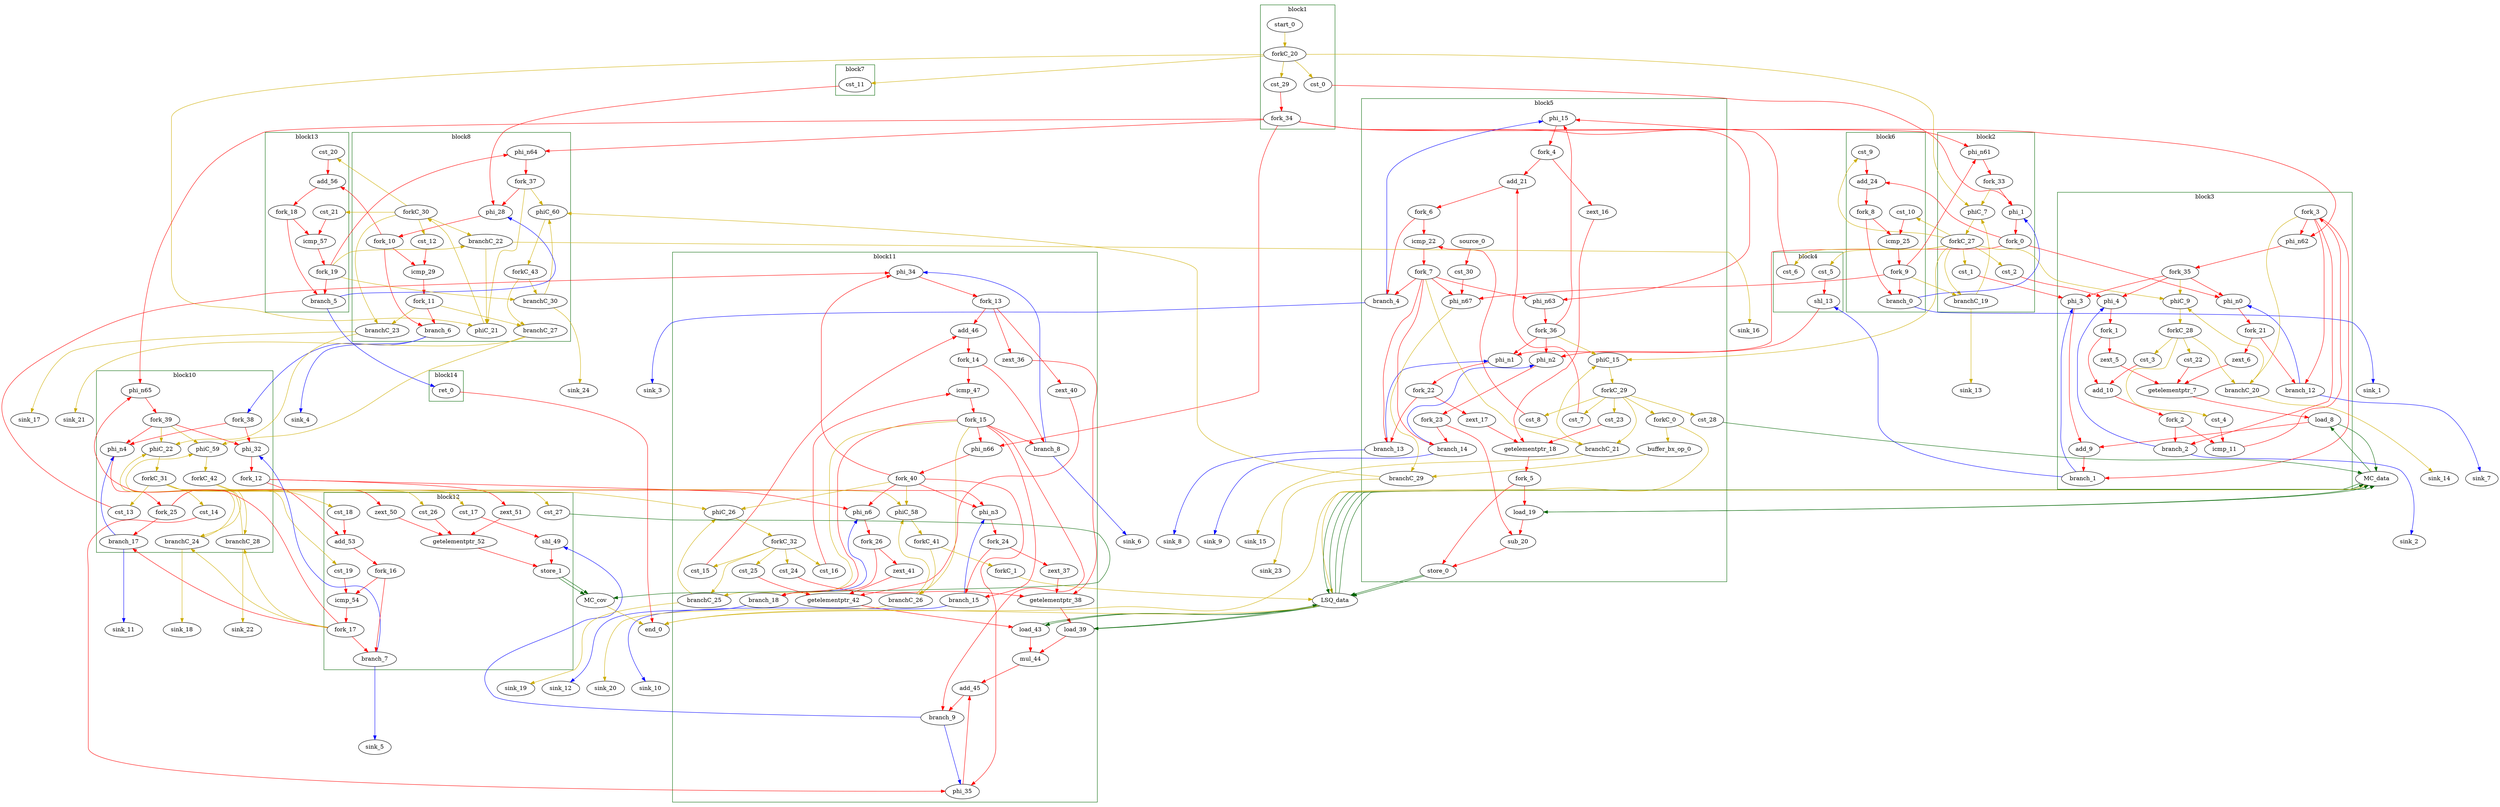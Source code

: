 Digraph G {
	splines=spline;
//DHLS version: 0.1.1" [shape = "none" pos = "20,20!"]

	subgraph cluster_0 {
	color = "darkgreen";
		label = "block1";
		"cst_0" [type = "Constant", bbID= 1, in = "in1:32", out = "out1:32", value = "0x00000000"];
		"start_0" [type = "Entry", control= "true", bbID= 1, in = "in1:0", out = "out1:0"];
		"cst_29" [type = "Constant", bbID= 1, in = "in1:32", out = "out1:32", value = "0x00000001"];
		"forkC_20" [type = "Fork", bbID= 1, in = "in1:0", out = "out1:0 out2:0 out3:0 out4:0 out5:0 "];
		"fork_34" [type = "Fork", bbID= 1, in = "in1:32", out = "out1:32 out2:32 out3:32 out4:32 out5:32 out6:32 "];

	}

	subgraph cluster_1 {
	color = "darkgreen";
		label = "block2";
		"phi_1" [type = "Mux", bbID= 2, in = "in1?:1 in2:32 in3:32 ", out = "out1:32", delay=0.366];
		"cst_1" [type = "Constant", bbID= 2, in = "in1:32", out = "out1:32", value = "0x00000000"];
		"cst_2" [type = "Constant", bbID= 2, in = "in1:32", out = "out1:32", value = "0x00000000"];
		"phiC_7" [type = "Mux", bbID= 2, in = "in1?:1 in2:0 in3:0 ", out = "out1:0", delay=0.166];
		"phi_n61" [type = "Merge", bbID= 2, in = "in1:32 in2:32*i ", out = "out1:32", delay=0.366];
		"branchC_19" [type = "Branch", bbID= 2,  in = "in1:0 in2?:1*i", out = "out1+:0 out2-:0"];
		"fork_0" [type = "Fork", bbID= 2, in = "in1:32", out = "out1:32 out2:32 out3:32 "];
		"forkC_27" [type = "Fork", bbID= 2, in = "in1:0", out = "out1:0 out2:0 out3:0 out4:0 out5:0 out6:0 out7:0 out8:0 out9:0 "];
		"fork_33" [type = "Fork", bbID= 2, in = "in1:32", out = "out1:32 out2:32 "];

	}

	subgraph cluster_2 {
	color = "darkgreen";
		label = "block3";
		"phi_3" [type = "Mux", bbID= 3, in = "in1?:1 in2:32 in3:32 ", out = "out1:32", delay=0.366];
		"phi_4" [type = "Mux", bbID= 3, in = "in1?:1 in2:32 in3:32 ", out = "out1:32", delay=0.366];
		"zext_5" [type = "Operator", bbID= 3, op = "zext_op", in = "in1:32 ", out = "out1:32 ", delay=0.000, latency=0, II=1];
		"zext_6" [type = "Operator", bbID= 3, op = "zext_op", in = "in1:32 ", out = "out1:32 ", delay=0.000, latency=0, II=1];
		"getelementptr_7" [type = "Operator", bbID= 3, op = "getelementptr_op", in = "in1:32 in2:32 in3:32 ", out = "out1:32 ", constants=1, delay=2.966, latency=0, II=1];
		"load_8" [type = "Operator", bbID= 3, op = "mc_load_op",bbID= 3, portId= 0, offset= 0, in = "in1:32 in2:32", out = "out1:32 out2:32 ", delay=0.000, latency=2, II=1];
		"add_9" [type = "Operator", bbID= 3, op = "add_op", in = "in1:32 in2:32 ", out = "out1:32 ", delay=1.693, latency=0, II=1];
		"cst_3" [type = "Constant", bbID= 3, in = "in1:32", out = "out1:32", value = "0x00000001"];
		"add_10" [type = "Operator", bbID= 3, op = "add_op", in = "in1:32 in2:32 ", out = "out1:32 ", delay=1.693, latency=0, II=1];
		"cst_4" [type = "Constant", bbID= 3, in = "in1:32", out = "out1:32", value = "0x00000020"];
		"icmp_11" [type = "Operator", bbID= 3, op = "icmp_ult_op", in = "in1:32 in2:32 ", out = "out1:1 ", delay=1.530, latency=0, II=1];
		"cst_22" [type = "Constant", bbID= 3, in = "in1:32", out = "out1:32", value = "0x00000020"];
		"phi_n0" [type = "Mux", bbID= 3, in = "in1?:1 in2:32 in3:32 ", out = "out1:32", delay=0.366];
		"phiC_9" [type = "Mux", bbID= 3, in = "in1?:1 in2:0 in3:0 ", out = "out1:0", delay=0.166];
		"branch_1" [type = "Branch", bbID= 3,  in = "in1:32 in2?:1*i", out = "out1+:32 out2-:32"];
		"phi_n62" [type = "Merge", bbID= 3, in = "in1:32 in2:32*i ", out = "out1:32", delay=0.366];
		"branch_2" [type = "Branch", bbID= 3,  in = "in1:32 in2?:1*i", out = "out1+:32 out2-:32"];
		"branch_12" [type = "Branch", bbID= 3,  in = "in1:32 in2?:1*i", out = "out1+:32 out2-:32"];
		"branchC_20" [type = "Branch", bbID= 3,  in = "in1:0 in2?:1*i", out = "out1+:0 out2-:0"];
		"fork_1" [type = "Fork", bbID= 3, in = "in1:32", out = "out1:32 out2:32 "];
		"fork_2" [type = "Fork", bbID= 3, in = "in1:32", out = "out1:32 out2:32 "];
		"fork_3" [type = "Fork", bbID= 3, in = "in1:32", out = "out1:32 out2:32 out3:32 out4:32 out5:32 "];
		"fork_21" [type = "Fork", bbID= 3, in = "in1:32", out = "out1:32 out2:32 "];
		"forkC_28" [type = "Fork", bbID= 3, in = "in1:0", out = "out1:0 out2:0 out3:0 out4:0 "];
		"fork_35" [type = "Fork", bbID= 3, in = "in1:32", out = "out1:32 out2:32 out3:32 out4:32 "];

	}

	subgraph cluster_3 {
	color = "darkgreen";
		label = "block4";
		"cst_5" [type = "Constant", bbID= 4, in = "in1:32", out = "out1:32", value = "0x00000001"];
		"shl_13" [type = "Operator", bbID= 4, op = "shl_op", in = "in1:32 in2:32 ", out = "out1:32 ", delay=0.000, latency=0, II=1];
		"cst_6" [type = "Constant", bbID= 4, in = "in1:32", out = "out1:32", value = "0x00000000"];

	}

	subgraph cluster_4 {
	color = "darkgreen";
		label = "block5";
		"phi_15" [type = "Mux", bbID= 5, in = "in1?:1 in2:32 in3:32 ", out = "out1:32", delay=0.366];
		"zext_16" [type = "Operator", bbID= 5, op = "zext_op", in = "in1:32 ", out = "out1:32 ", delay=0.000, latency=0, II=1];
		"zext_17" [type = "Operator", bbID= 5, op = "zext_op", in = "in1:32 ", out = "out1:32 ", delay=0.000, latency=0, II=1];
		"getelementptr_18" [type = "Operator", bbID= 5, op = "getelementptr_op", in = "in1:32 in2:32 in3:32 ", out = "out1:32 ", constants=1, delay=2.966, latency=0, II=1];
		"load_19" [type = "Operator", bbID= 5, op = "mc_load_op",bbID= 5, portId= 1, offset= 0, in = "in1:32 in2:32", out = "out1:32 out2:32 ", delay=0.000, latency=2, II=1];
		"sub_20" [type = "Operator", bbID= 5, op = "sub_op", in = "in1:32 in2:32 ", out = "out1:32 ", delay=1.693, latency=0, II=1];
		"store_0" [type = "Operator", bbID= 5, op = "lsq_store_op",bbID= 5, portId= 0, offset= 0, in = "in1:32 in2:32 ", out = "out1:32 out2:32", delay=0.000, latency=0, II=1];
		"cst_7" [type = "Constant", bbID= 5, in = "in1:32", out = "out1:32", value = "0x00000001"];
		"add_21" [type = "Operator", bbID= 5, op = "add_op", in = "in1:32 in2:32 ", out = "out1:32 ", delay=1.693, latency=0, II=1];
		"cst_8" [type = "Constant", bbID= 5, in = "in1:32", out = "out1:32", value = "0x00000020"];
		"icmp_22" [type = "Operator", bbID= 5, op = "icmp_ult_op", in = "in1:32 in2:32 ", out = "out1:1 ", delay=1.530, latency=0, II=1];
		"cst_23" [type = "Constant", bbID= 5, in = "in1:32", out = "out1:32", value = "0x00000020"];
		"cst_28" [type = "Constant", bbID= 5, in = "in1:32", out = "out1:32", value = "0x00000001"];
		"forkC_0" [type = "Fork", bbID= 5, in = "in1:0", out = "out1:0 out2:0 "];
		"buffer_bx_op_0" [type = "Operator", bbID= 5, op = "buffer_bx_op", in = "in1:0", out = "out1:0", delay=0, latency=1, II=1];
		"phi_n1" [type = "Mux", bbID= 5, in = "in1?:1 in2:32 in3:32 ", out = "out1:32", delay=0.366];
		"phi_n2" [type = "Mux", bbID= 5, in = "in1?:1 in2:32 in3:32 ", out = "out1:32", delay=0.366];
		"phiC_15" [type = "Mux", bbID= 5, in = "in1?:1 in2:0 in3:0 ", out = "out1:0", delay=0.166];
		"branch_4" [type = "Branch", bbID= 5,  in = "in1:32 in2?:1*i", out = "out1+:32 out2-:32"];
		"phi_n63" [type = "Merge", bbID= 5, in = "in1:32 in2:32*i ", out = "out1:32", delay=0.366];
		"branch_13" [type = "Branch", bbID= 5,  in = "in1:32 in2?:1*i", out = "out1+:32 out2-:32"];
		"branch_14" [type = "Branch", bbID= 5,  in = "in1:32 in2?:1*i", out = "out1+:32 out2-:32"];
		"branchC_21" [type = "Branch", bbID= 5,  in = "in1:0 in2?:1*i", out = "out1+:0 out2-:0"];
		"phi_n67" [type = "Mux", bbID= 5, in = "in1?:1 in2:32 in3:32 ", out = "out1:32", delay=0.366];
		"cst_30" [type = "Constant", bbID= 5, in = "in1:32", out = "out1:32", value = "0x00000001"];
		"source_0" [type = "Source", bbID= 5, out = "out1:0"];
		"branchC_29" [type = "Branch", bbID= 5,  in = "in1:0 in2?:1", out = "out1+:0 out2-:0"];
		"fork_4" [type = "Fork", bbID= 5, in = "in1:32", out = "out1:32 out2:32 "];
		"fork_5" [type = "Fork", bbID= 5, in = "in1:32", out = "out1:32 out2:32 "];
		"fork_6" [type = "Fork", bbID= 5, in = "in1:32", out = "out1:32 out2:32 "];
		"fork_7" [type = "Fork", bbID= 5, in = "in1:32", out = "out1:32 out2:32 out3:32 out4:32 out5:32 out6:32 "];
		"fork_22" [type = "Fork", bbID= 5, in = "in1:32", out = "out1:32 out2:32 "];
		"fork_23" [type = "Fork", bbID= 5, in = "in1:32", out = "out1:32 out2:32 "];
		"forkC_29" [type = "Fork", bbID= 5, in = "in1:0", out = "out1:0 out2:0 out3:0 out4:0 out5:0 out6:0 "];
		"fork_36" [type = "Fork", bbID= 5, in = "in1:32", out = "out1:32 out2:32 out3:32 out4:32 "];

	}

	subgraph cluster_5 {
	color = "darkgreen";
		label = "block6";
		"cst_9" [type = "Constant", bbID= 6, in = "in1:32", out = "out1:32", value = "0x00000001"];
		"add_24" [type = "Operator", bbID= 6, op = "add_op", in = "in1:32 in2:32 ", out = "out1:32 ", delay=1.693, latency=0, II=1];
		"cst_10" [type = "Constant", bbID= 6, in = "in1:32", out = "out1:32", value = "0x00000020"];
		"icmp_25" [type = "Operator", bbID= 6, op = "icmp_ult_op", in = "in1:32 in2:32 ", out = "out1:1 ", delay=1.530, latency=0, II=1];
		"branch_0" [type = "Branch", bbID= 6,  in = "in1:32 in2?:1*i", out = "out1+:32 out2-:32"];
		"fork_8" [type = "Fork", bbID= 6, in = "in1:32", out = "out1:32 out2:32 "];
		"fork_9" [type = "Fork", bbID= 6, in = "in1:32", out = "out1:32 out2:32 out3:32 out4:32 "];

	}

	subgraph cluster_6 {
	color = "darkgreen";
		label = "block7";
		"cst_11" [type = "Constant", bbID= 7, in = "in1:32", out = "out1:32", value = "0x00000000"];

	}

	subgraph cluster_7 {
	color = "darkgreen";
		label = "block8";
		"phi_28" [type = "Mux", bbID= 8, in = "in1?:1 in2:32 in3:32 ", out = "out1:32", delay=0.366];
		"cst_12" [type = "Constant", bbID= 8, in = "in1:32", out = "out1:32", value = "0x00000020"];
		"icmp_29" [type = "Operator", bbID= 8, op = "icmp_ult_op", in = "in1:32 in2:32 ", out = "out1:1 ", delay=1.530, latency=0, II=1];
		"phiC_21" [type = "Mux", bbID= 8, in = "in1?:1 in2:0 in3:0 ", out = "out1:0", delay=0.166];
		"phiC_60" [type = "Mux", bbID= 8, in = "in1?:1 in2:0 in3:0 ", out = "out1:0", delay=0.166];
		"phi_n64" [type = "Merge", bbID= 8, in = "in1:32 in2:32*i ", out = "out1:32", delay=0.366];
		"branch_6" [type = "Branch", bbID= 8,  in = "in1:32 in2?:1*i", out = "out1+:32 out2-:32"];
		"branchC_22" [type = "Branch", bbID= 8,  in = "in1:0 in2?:1*i", out = "out1+:0 out2-:0"];
		"branchC_23" [type = "Branch", bbID= 8,  in = "in1:0 in2?:1*i", out = "out1+:0 out2-:0"];
		"branchC_27" [type = "Branch", bbID= 8,  in = "in1:0 in2?:1*i", out = "out1+:0 out2-:0"];
		"branchC_30" [type = "Branch", bbID= 8,  in = "in1:0 in2?:1*i", out = "out1+:0 out2-:0"];
		"fork_10" [type = "Fork", bbID= 8, in = "in1:32", out = "out1:32 out2:32 out3:32 "];
		"fork_11" [type = "Fork", bbID= 8, in = "in1:32", out = "out1:32 out2:32 out3:32 "];
		"forkC_30" [type = "Fork", bbID= 8, in = "in1:0", out = "out1:0 out2:0 out3:0 out4:0 out5:0 "];
		"fork_37" [type = "Fork", bbID= 8, in = "in1:32", out = "out1:32 out2:32 out3:32 "];
		"forkC_43" [type = "Fork", bbID= 8, in = "in1:0", out = "out1:0 out2:0 "];

	}

	subgraph cluster_8 {
	color = "darkgreen";
		label = "block9";

	}

	subgraph cluster_9 {
	color = "darkgreen";
		label = "block10";
		"phi_32" [type = "Mux", bbID= 10, in = "in1?:1 in2:32 in3:32 ", out = "out1:32", delay=0.366];
		"cst_13" [type = "Constant", bbID= 10, in = "in1:32", out = "out1:32", value = "0x00000000"];
		"cst_14" [type = "Constant", bbID= 10, in = "in1:32", out = "out1:32", value = "0x00000000"];
		"phi_n4" [type = "Mux", bbID= 10, in = "in1?:1 in2:32 in3:32 ", out = "out1:32", delay=0.366];
		"phiC_22" [type = "Mux", bbID= 10, in = "in1?:1 in2:0 in3:0 ", out = "out1:0", delay=0.166];
		"phiC_59" [type = "Mux", bbID= 10, in = "in1?:1 in2:0 in3:0 ", out = "out1:0", delay=0.166];
		"phi_n65" [type = "Merge", bbID= 10, in = "in1:32 in2:32*i ", out = "out1:32", delay=0.366];
		"branch_17" [type = "Branch", bbID= 10,  in = "in1:32 in2?:1*i", out = "out1+:32 out2-:32"];
		"branchC_24" [type = "Branch", bbID= 10,  in = "in1:0 in2?:1*i", out = "out1+:0 out2-:0"];
		"branchC_28" [type = "Branch", bbID= 10,  in = "in1:0 in2?:1*i", out = "out1+:0 out2-:0"];
		"fork_38" [type = "Fork", bbID= 10, in = "in1:32", out = "out1:32 out2:32 "];
		"fork_12" [type = "Fork", bbID= 10, in = "in1:32", out = "out1:32 out2:32 out3:32 "];
		"fork_25" [type = "Fork", bbID= 10, in = "in1:32", out = "out1:32 out2:32 out3:32 "];
		"forkC_31" [type = "Fork", bbID= 10, in = "in1:0", out = "out1:0 out2:0 out3:0 out4:0 out5:0 out6:0 out7:0 out8:0 out9:0 "];
		"fork_39" [type = "Fork", bbID= 10, in = "in1:32", out = "out1:32 out2:32 out3:32 out4:32 "];
		"forkC_42" [type = "Fork", bbID= 10, in = "in1:0", out = "out1:0 out2:0 "];

	}

	subgraph cluster_10 {
	color = "darkgreen";
		label = "block11";
		"phi_34" [type = "Mux", bbID= 11, in = "in1?:1 in2:32 in3:32 ", out = "out1:32", delay=0.366];
		"phi_35" [type = "Mux", bbID= 11, in = "in1?:1 in2:32 in3:32 ", out = "out1:32", delay=0.366];
		"zext_36" [type = "Operator", bbID= 11, op = "zext_op", in = "in1:32 ", out = "out1:32 ", delay=0.000, latency=0, II=1];
		"zext_37" [type = "Operator", bbID= 11, op = "zext_op", in = "in1:32 ", out = "out1:32 ", delay=0.000, latency=0, II=1];
		"getelementptr_38" [type = "Operator", bbID= 11, op = "getelementptr_op", in = "in1:32 in2:32 in3:32 ", out = "out1:32 ", constants=1, delay=2.966, latency=0, II=1];
		"load_39" [type = "Operator", bbID= 11, op = "lsq_load_op",bbID= 11, portId= 0, offset= 0, in = "in1:32 in2:32", out = "out1:32 out2:32 ", delay=0.000, latency=5, II=1];
		"zext_40" [type = "Operator", bbID= 11, op = "zext_op", in = "in1:32 ", out = "out1:32 ", delay=0.000, latency=0, II=1];
		"zext_41" [type = "Operator", bbID= 11, op = "zext_op", in = "in1:32 ", out = "out1:32 ", delay=0.000, latency=0, II=1];
		"getelementptr_42" [type = "Operator", bbID= 11, op = "getelementptr_op", in = "in1:32 in2:32 in3:32 ", out = "out1:32 ", constants=1, delay=2.966, latency=0, II=1];
		"load_43" [type = "Operator", bbID= 11, op = "lsq_load_op",bbID= 11, portId= 1, offset= 0, in = "in1:32 in2:32", out = "out1:32 out2:32 ", delay=0.000, latency=5, II=1];
		"mul_44" [type = "Operator", bbID= 11, op = "mul_op", in = "in1:32 in2:32 ", out = "out1:32 ", delay=0.000, latency=4, II=1];
		"add_45" [type = "Operator", bbID= 11, op = "add_op", in = "in1:32 in2:32 ", out = "out1:32 ", delay=1.693, latency=0, II=1];
		"cst_15" [type = "Constant", bbID= 11, in = "in1:32", out = "out1:32", value = "0x00000001"];
		"add_46" [type = "Operator", bbID= 11, op = "add_op", in = "in1:32 in2:32 ", out = "out1:32 ", delay=1.693, latency=0, II=1];
		"cst_16" [type = "Constant", bbID= 11, in = "in1:32", out = "out1:32", value = "0x00000020"];
		"icmp_47" [type = "Operator", bbID= 11, op = "icmp_ult_op", in = "in1:32 in2:32 ", out = "out1:1 ", delay=1.530, latency=0, II=1];
		"cst_24" [type = "Constant", bbID= 11, in = "in1:32", out = "out1:32", value = "0x00000020"];
		"cst_25" [type = "Constant", bbID= 11, in = "in1:32", out = "out1:32", value = "0x00000020"];
		"forkC_1" [type = "Fork", bbID= 11, in = "in1:0", out = "out1:0 "];
		"phi_n3" [type = "Mux", bbID= 11, in = "in1?:1 in2:32 in3:32 ", out = "out1:32", delay=0.366];
		"phi_n6" [type = "Mux", bbID= 11, in = "in1?:1 in2:32 in3:32 ", out = "out1:32", delay=0.366];
		"phiC_26" [type = "Mux", bbID= 11, in = "in1?:1 in2:0 in3:0 ", out = "out1:0", delay=0.166];
		"phiC_58" [type = "Mux", bbID= 11, in = "in1?:1 in2:0 in3:0 ", out = "out1:0", delay=0.166];
		"branch_8" [type = "Branch", bbID= 11,  in = "in1:32 in2?:1*i", out = "out1+:32 out2-:32"];
		"phi_n66" [type = "Merge", bbID= 11, in = "in1:32 in2:32*i ", out = "out1:32", delay=0.366];
		"branch_9" [type = "Branch", bbID= 11,  in = "in1:32 in2?:1*i", out = "out1+:32 out2-:32"];
		"branch_15" [type = "Branch", bbID= 11,  in = "in1:32 in2?:1*i", out = "out1+:32 out2-:32"];
		"branch_18" [type = "Branch", bbID= 11,  in = "in1:32 in2?:1*i", out = "out1+:32 out2-:32"];
		"branchC_25" [type = "Branch", bbID= 11,  in = "in1:0 in2?:1*i", out = "out1+:0 out2-:0"];
		"branchC_26" [type = "Branch", bbID= 11,  in = "in1:0 in2?:1*i", out = "out1+:0 out2-:0"];
		"fork_13" [type = "Fork", bbID= 11, in = "in1:32", out = "out1:32 out2:32 out3:32 "];
		"fork_14" [type = "Fork", bbID= 11, in = "in1:32", out = "out1:32 out2:32 "];
		"fork_15" [type = "Fork", bbID= 11, in = "in1:32", out = "out1:32 out2:32 out3:32 out4:32 out5:32 out6:32 out7:32 "];
		"fork_24" [type = "Fork", bbID= 11, in = "in1:32", out = "out1:32 out2:32 "];
		"fork_26" [type = "Fork", bbID= 11, in = "in1:32", out = "out1:32 out2:32 "];
		"forkC_32" [type = "Fork", bbID= 11, in = "in1:0", out = "out1:0 out2:0 out3:0 out4:0 out5:0 "];
		"fork_40" [type = "Fork", bbID= 11, in = "in1:32", out = "out1:32 out2:32 out3:32 out4:32 out5:32 out6:32 "];
		"forkC_41" [type = "Fork", bbID= 11, in = "in1:0", out = "out1:0 out2:0 "];

	}

	subgraph cluster_11 {
	color = "darkgreen";
		label = "block12";
		"cst_17" [type = "Constant", bbID= 12, in = "in1:32", out = "out1:32", value = "0x00000001"];
		"shl_49" [type = "Operator", bbID= 12, op = "shl_op", in = "in1:32 in2:32 ", out = "out1:32 ", delay=0.000, latency=0, II=1];
		"zext_50" [type = "Operator", bbID= 12, op = "zext_op", in = "in1:32 ", out = "out1:32 ", delay=0.000, latency=0, II=1];
		"zext_51" [type = "Operator", bbID= 12, op = "zext_op", in = "in1:32 ", out = "out1:32 ", delay=0.000, latency=0, II=1];
		"getelementptr_52" [type = "Operator", bbID= 12, op = "getelementptr_op", in = "in1:32 in2:32 in3:32 ", out = "out1:32 ", constants=1, delay=2.966, latency=0, II=1];
		"store_1" [type = "Operator", bbID= 12, op = "mc_store_op",bbID= 12, portId= 0, offset= 0, in = "in1:32 in2:32 ", out = "out1:32 out2:32", delay=0.000, latency=0, II=1];
		"cst_18" [type = "Constant", bbID= 12, in = "in1:32", out = "out1:32", value = "0x00000001"];
		"add_53" [type = "Operator", bbID= 12, op = "add_op", in = "in1:32 in2:32 ", out = "out1:32 ", delay=1.693, latency=0, II=1];
		"cst_19" [type = "Constant", bbID= 12, in = "in1:32", out = "out1:32", value = "0x00000020"];
		"icmp_54" [type = "Operator", bbID= 12, op = "icmp_ult_op", in = "in1:32 in2:32 ", out = "out1:1 ", delay=1.530, latency=0, II=1];
		"cst_26" [type = "Constant", bbID= 12, in = "in1:32", out = "out1:32", value = "0x00000020"];
		"cst_27" [type = "Constant", bbID= 12, in = "in1:32", out = "out1:32", value = "0x00000001"];
		"branch_7" [type = "Branch", bbID= 12,  in = "in1:32 in2?:1*i", out = "out1+:32 out2-:32"];
		"fork_16" [type = "Fork", bbID= 12, in = "in1:32", out = "out1:32 out2:32 "];
		"fork_17" [type = "Fork", bbID= 12, in = "in1:32", out = "out1:32 out2:32 out3:32 out4:32 out5:32 "];

	}

	subgraph cluster_12 {
	color = "darkgreen";
		label = "block13";
		"cst_20" [type = "Constant", bbID= 13, in = "in1:32", out = "out1:32", value = "0x00000001"];
		"add_56" [type = "Operator", bbID= 13, op = "add_op", in = "in1:32 in2:32 ", out = "out1:32 ", delay=1.693, latency=0, II=1];
		"cst_21" [type = "Constant", bbID= 13, in = "in1:32", out = "out1:32", value = "0x00000020"];
		"icmp_57" [type = "Operator", bbID= 13, op = "icmp_ult_op", in = "in1:32 in2:32 ", out = "out1:1 ", delay=1.530, latency=0, II=1];
		"branch_5" [type = "Branch", bbID= 13,  in = "in1:32 in2?:1*i", out = "out1+:32 out2-:32"];
		"fork_18" [type = "Fork", bbID= 13, in = "in1:32", out = "out1:32 out2:32 "];
		"fork_19" [type = "Fork", bbID= 13, in = "in1:32", out = "out1:32 out2:32 out3:32 out4:32 "];

	}

	subgraph cluster_13 {
	color = "darkgreen";
		label = "block14";
		"ret_0" [type = "Operator", bbID= 14, op = "ret_op", in = "in1:32 ", out = "out1:32 ", delay=0.000, latency=0, II=1];

	}
	"LSQ_data" [type = "LSQ", bbID= 0, in = "in1:0*c0 in2:0*c1 in3:32*s0a in4:32*s0d in5:32*l0a in6:32*l1a in7:32*x0d ", out = "out1:32*l0d out2:32*l1d out3:0*e out4:32*x0a out5:32*y0a out6:32*y0d ", memory = "data", bbcount = 2, ldcount = 2, stcount = 1, fifoDepth = 16, numLoads = "{0; 2}", numStores = "{1; 0}", loadOffsets = "{{0;0;0;0;0;0;0;0;0;0;0;0;0;0;0;0};{0;0;0;0;0;0;0;0;0;0;0;0;0;0;0;0}}", storeOffsets = "{{0;0;0;0;0;0;0;0;0;0;0;0;0;0;0;0};{0;0;0;0;0;0;0;0;0;0;0;0;0;0;0;0}}", loadPorts = "{{0;0;0;0;0;0;0;0;0;0;0;0;0;0;0;0};{0;1;0;0;0;0;0;0;0;0;0;0;0;0;0;0}}", storePorts = "{{0;0;0;0;0;0;0;0;0;0;0;0;0;0;0;0};{0;0;0;0;0;0;0;0;0;0;0;0;0;0;0;0}}"];
	"MC_data" [type = "MC", bbID= 0, in = "in1:32*c0 in2:32*l0a in3:32*l1a in4:32*l2a in5:32*s0a in6:32*s0d ", out = "out1:32*l0d out2:32*l1d out3:32*l2d out4:0*e ", memory = "data", bbcount = 1, ldcount = 3, stcount = 1];
	"MC_cov" [type = "MC", bbID= 0, in = "in1:32*c0 in2:32*s0a in3:32*s0d ", out = "out1:0*e ", memory = "cov", bbcount = 1, ldcount = 0, stcount = 1];
	"sink_1" [type = "Sink", bbID= 0, in = "in1:32"];
	"sink_2" [type = "Sink", bbID= 0, in = "in1:32"];
	"sink_3" [type = "Sink", bbID= 0, in = "in1:32"];
	"sink_4" [type = "Sink", bbID= 0, in = "in1:32"];
	"sink_5" [type = "Sink", bbID= 0, in = "in1:32"];
	"sink_6" [type = "Sink", bbID= 0, in = "in1:32"];
	"sink_7" [type = "Sink", bbID= 0, in = "in1:32"];
	"sink_8" [type = "Sink", bbID= 0, in = "in1:32"];
	"sink_9" [type = "Sink", bbID= 0, in = "in1:32"];
	"sink_10" [type = "Sink", bbID= 0, in = "in1:32"];
	"sink_11" [type = "Sink", bbID= 0, in = "in1:32"];
	"sink_12" [type = "Sink", bbID= 0, in = "in1:32"];
	"sink_13" [type = "Sink", bbID= 0, in = "in1:0"];
	"sink_14" [type = "Sink", bbID= 0, in = "in1:0"];
	"sink_15" [type = "Sink", bbID= 0, in = "in1:0"];
	"sink_16" [type = "Sink", bbID= 0, in = "in1:0"];
	"sink_17" [type = "Sink", bbID= 0, in = "in1:0"];
	"sink_18" [type = "Sink", bbID= 0, in = "in1:0"];
	"sink_19" [type = "Sink", bbID= 0, in = "in1:0"];
	"sink_20" [type = "Sink", bbID= 0, in = "in1:0"];
	"sink_21" [type = "Sink", bbID= 0, in = "in1:0"];
	"sink_22" [type = "Sink", bbID= 0, in = "in1:0"];
	"sink_23" [type = "Sink", bbID= 0, in = "in1:0"];
	"sink_24" [type = "Sink", bbID= 0, in = "in1:0"];
	"end_0" [type = "Exit", bbID= 0, in = "in1:0*e in2:0*e in3:0*e in4:32 ", out = "out1:32"];

	"load_8" -> "MC_data" [color = "darkgreen", mem_address = "true", from = "out2", to = "in2"];
	"MC_data" -> "load_8" [color = "darkgreen", mem_address = "false", from = "out1", to = "in1"];
	"load_19" -> "MC_data" [color = "darkgreen", mem_address = "true", from = "out2", to = "in3"];
	"MC_data" -> "load_19" [color = "darkgreen", mem_address = "false", from = "out2", to = "in1"];
	"store_0" -> "LSQ_data" [color = "darkgreen", mem_address = "true", from = "out2", to = "in3"];
	"store_0" -> "LSQ_data" [color = "darkgreen", mem_address = "false", from = "out1", to = "in4"];
	"load_39" -> "LSQ_data" [color = "darkgreen", mem_address = "true", from = "out2", to = "in5"];
	"LSQ_data" -> "load_39" [color = "darkgreen", mem_address = "false", from = "out1", to = "in1"];
	"load_43" -> "LSQ_data" [color = "darkgreen", mem_address = "true", from = "out2", to = "in6"];
	"LSQ_data" -> "load_43" [color = "darkgreen", mem_address = "false", from = "out2", to = "in1"];
	"store_1" -> "MC_cov" [color = "darkgreen", mem_address = "true", from = "out2", to = "in2"];
	"store_1" -> "MC_cov" [color = "darkgreen", mem_address = "false", from = "out1", to = "in3"];
	"LSQ_data" -> "end_0" [color = "gold3", from = "out3", to = "in1"];
	"cst_28" -> "MC_data" [color = "darkgreen", from = "out1", to = "in1"];
	"MC_data" -> "end_0" [color = "gold3", from = "out4", to = "in2"];
	"LSQ_data" -> "MC_data" [color = "darkgreen", mem_address = "true", from = "out4", to = "in4"];
	"LSQ_data" -> "MC_data" [color = "darkgreen", mem_address = "true", from = "out5", to = "in5"];
	"LSQ_data" -> "MC_data" [color = "darkgreen", mem_address = "false", from = "out6", to = "in6"];
	"MC_data" -> "LSQ_data" [color = "darkgreen", mem_address = "false", from = "out3", to = "in7"];
	"cst_27" -> "MC_cov" [color = "darkgreen", from = "out1", to = "in1"];
	"MC_cov" -> "end_0" [color = "gold3", from = "out1", to = "in3"];
	"cst_0" -> "phi_1" [color = "red", from = "out1", to = "in3"];
	"phi_1" -> "fork_0" [color = "red", from = "out1", to = "in1"];
	"cst_1" -> "phi_3" [color = "red", from = "out1", to = "in3"];
	"phi_3" -> "add_9" [color = "red", from = "out1", to = "in1"];
	"cst_2" -> "phi_4" [color = "red", from = "out1", to = "in3"];
	"phi_4" -> "fork_1" [color = "red", from = "out1", to = "in1"];
	"zext_5" -> "getelementptr_7" [color = "red", from = "out1", to = "in1"];
	"zext_6" -> "getelementptr_7" [color = "red", from = "out1", to = "in2"];
	"getelementptr_7" -> "load_8" [color = "red", from = "out1", to = "in2"];
	"load_8" -> "add_9" [color = "red", from = "out1", to = "in2"];
	"add_9" -> "branch_1" [color = "red", from = "out1", to = "in1"];
	"cst_3" -> "add_10" [color = "red", from = "out1", to = "in2"];
	"add_10" -> "fork_2" [color = "red", from = "out1", to = "in1"];
	"cst_4" -> "icmp_11" [color = "red", from = "out1", to = "in2"];
	"icmp_11" -> "fork_3" [color = "red", from = "out1", to = "in1"];
	"cst_5" -> "shl_13" [color = "red", from = "out1", to = "in2"];
	"shl_13" -> "phi_n2" [color = "red", from = "out1", to = "in3"];
	"cst_6" -> "phi_15" [color = "red", from = "out1", to = "in3"];
	"phi_15" -> "fork_4" [color = "red", from = "out1", to = "in1"];
	"zext_16" -> "getelementptr_18" [color = "red", from = "out1", to = "in1"];
	"zext_17" -> "getelementptr_18" [color = "red", from = "out1", to = "in2"];
	"getelementptr_18" -> "fork_5" [color = "red", from = "out1", to = "in1"];
	"load_19" -> "sub_20" [color = "red", from = "out1", to = "in1"];
	"sub_20" -> "store_0" [color = "red", from = "out1", to = "in1"];
	"cst_7" -> "add_21" [color = "red", from = "out1", to = "in2"];
	"add_21" -> "fork_6" [color = "red", from = "out1", to = "in1"];
	"cst_8" -> "icmp_22" [color = "red", from = "out1", to = "in2"];
	"icmp_22" -> "fork_7" [color = "red", from = "out1", to = "in1"];
	"cst_9" -> "add_24" [color = "red", from = "out1", to = "in2"];
	"add_24" -> "fork_8" [color = "red", from = "out1", to = "in1"];
	"cst_10" -> "icmp_25" [color = "red", from = "out1", to = "in2"];
	"icmp_25" -> "fork_9" [color = "red", from = "out1", to = "in1"];
	"cst_11" -> "phi_28" [color = "red", from = "out1", to = "in3"];
	"phi_28" -> "fork_10" [color = "red", from = "out1", to = "in1"];
	"cst_12" -> "icmp_29" [color = "red", from = "out1", to = "in2"];
	"icmp_29" -> "fork_11" [color = "red", from = "out1", to = "in1"];
	"phi_32" -> "fork_12" [color = "red", from = "out1", to = "in1"];
	"cst_13" -> "phi_34" [color = "red", from = "out1", to = "in3"];
	"phi_34" -> "fork_13" [color = "red", from = "out1", to = "in1"];
	"cst_14" -> "phi_35" [color = "red", from = "out1", to = "in3"];
	"phi_35" -> "add_45" [color = "red", from = "out1", to = "in1"];
	"zext_36" -> "getelementptr_38" [color = "red", from = "out1", to = "in1"];
	"zext_37" -> "getelementptr_38" [color = "red", from = "out1", to = "in2"];
	"getelementptr_38" -> "load_39" [color = "red", from = "out1", to = "in2"];
	"load_39" -> "mul_44" [color = "red", from = "out1", to = "in1"];
	"zext_40" -> "getelementptr_42" [color = "red", from = "out1", to = "in1"];
	"zext_41" -> "getelementptr_42" [color = "red", from = "out1", to = "in2"];
	"getelementptr_42" -> "load_43" [color = "red", from = "out1", to = "in2"];
	"load_43" -> "mul_44" [color = "red", from = "out1", to = "in2"];
	"mul_44" -> "add_45" [color = "red", from = "out1", to = "in2"];
	"add_45" -> "branch_9" [color = "red", from = "out1", to = "in1"];
	"cst_15" -> "add_46" [color = "red", from = "out1", to = "in2"];
	"add_46" -> "fork_14" [color = "red", from = "out1", to = "in1"];
	"cst_16" -> "icmp_47" [color = "red", from = "out1", to = "in2"];
	"icmp_47" -> "fork_15" [color = "red", from = "out1", to = "in1"];
	"cst_17" -> "shl_49" [color = "red", from = "out1", to = "in2"];
	"shl_49" -> "store_1" [color = "red", from = "out1", to = "in1"];
	"zext_50" -> "getelementptr_52" [color = "red", from = "out1", to = "in1"];
	"zext_51" -> "getelementptr_52" [color = "red", from = "out1", to = "in2"];
	"getelementptr_52" -> "store_1" [color = "red", from = "out1", to = "in2"];
	"cst_18" -> "add_53" [color = "red", from = "out1", to = "in2"];
	"add_53" -> "fork_16" [color = "red", from = "out1", to = "in1"];
	"cst_19" -> "icmp_54" [color = "red", from = "out1", to = "in2"];
	"icmp_54" -> "fork_17" [color = "red", from = "out1", to = "in1"];
	"cst_20" -> "add_56" [color = "red", from = "out1", to = "in2"];
	"add_56" -> "fork_18" [color = "red", from = "out1", to = "in1"];
	"cst_21" -> "icmp_57" [color = "red", from = "out1", to = "in2"];
	"icmp_57" -> "fork_19" [color = "red", from = "out1", to = "in1"];
	"ret_0" -> "end_0" [color = "red", from = "out1", to = "in4"];
	"cst_22" -> "getelementptr_7" [color = "red", from = "out1", to = "in3"];
	"cst_23" -> "getelementptr_18" [color = "red", from = "out1", to = "in3"];
	"cst_24" -> "getelementptr_38" [color = "red", from = "out1", to = "in3"];
	"cst_25" -> "getelementptr_42" [color = "red", from = "out1", to = "in3"];
	"cst_26" -> "getelementptr_52" [color = "red", from = "out1", to = "in3"];
	"start_0" -> "forkC_20" [color = "gold3", from = "out1", to = "in1"];
	"forkC_0" -> "buffer_bx_op_0" [color = "gold3", from = "out1", to = "in1"];
	"forkC_0" -> "LSQ_data" [color = "gold3", from = "out2", to = "in1"];
	"buffer_bx_op_0" -> "branchC_29" [color = "gold3", from = "out1", to = "in1"];
	"forkC_1" -> "LSQ_data" [color = "gold3", from = "out1", to = "in2"];
	"phi_n0" -> "fork_21" [color = "red", from = "out1", to = "in1"];
	"phi_n1" -> "fork_22" [color = "red", from = "out1", to = "in1"];
	"phi_n2" -> "fork_23" [color = "red", from = "out1", to = "in1"];
	"phi_n3" -> "fork_24" [color = "red", from = "out1", to = "in1"];
	"phi_n4" -> "fork_25" [color = "red", from = "out1", to = "in1"];
	"phi_n6" -> "fork_26" [color = "red", from = "out1", to = "in1"];
	"phiC_7" -> "forkC_27" [color = "gold3", from = "out1", to = "in1"];
	"phiC_9" -> "forkC_28" [color = "gold3", from = "out1", to = "in1"];
	"phiC_15" -> "forkC_29" [color = "gold3", from = "out1", to = "in1"];
	"phiC_21" -> "forkC_30" [color = "gold3", from = "out1", to = "in1"];
	"phiC_22" -> "forkC_31" [color = "gold3", from = "out1", to = "in1"];
	"phiC_26" -> "forkC_32" [color = "gold3", from = "out1", to = "in1"];
	"phiC_58" -> "forkC_41" [color = "gold3", from = "out1", to = "in1"];
	"phiC_59" -> "forkC_42" [color = "gold3", from = "out1", to = "in1"];
	"phiC_60" -> "forkC_43" [color = "gold3", from = "out1", to = "in1"];
	"branch_0" -> "sink_1" [color = "blue", minlen = 3, from = "out1", to = "in1"];
	"branch_0" -> "phi_1" [color = "blue", minlen = 3, from = "out2", to = "in2"];
	"phi_n61" -> "fork_33" [color = "red", from = "out1", to = "in1"];
	"cst_29" -> "fork_34" [color = "red", from = "out1", to = "in1"];
	"branch_1" -> "shl_13" [color = "blue", minlen = 3, from = "out1", to = "in1"];
	"branch_1" -> "phi_3" [color = "blue", minlen = 3, from = "out2", to = "in2"];
	"phi_n62" -> "fork_35" [color = "red", from = "out1", to = "in1"];
	"branch_2" -> "sink_2" [color = "blue", minlen = 3, from = "out1", to = "in1"];
	"branch_2" -> "phi_4" [color = "blue", minlen = 3, from = "out2", to = "in2"];
	"branch_4" -> "sink_3" [color = "blue", minlen = 3, from = "out1", to = "in1"];
	"branch_4" -> "phi_15" [color = "blue", minlen = 3, from = "out2", to = "in2"];
	"phi_n63" -> "fork_36" [color = "red", from = "out1", to = "in1"];
	"branch_5" -> "ret_0" [color = "blue", minlen = 3, from = "out1", to = "in1"];
	"branch_5" -> "phi_28" [color = "blue", minlen = 3, from = "out2", to = "in2"];
	"phi_n64" -> "fork_37" [color = "red", from = "out1", to = "in1"];
	"branch_6" -> "sink_4" [color = "blue", minlen = 3, from = "out1", to = "in1"];
	"branch_6" -> "fork_38" [color = "blue", minlen = 3, from = "out2", to = "in1"];
	"branch_7" -> "sink_5" [color = "blue", minlen = 3, from = "out1", to = "in1"];
	"branch_7" -> "phi_32" [color = "blue", minlen = 3, from = "out2", to = "in2"];
	"phi_n65" -> "fork_39" [color = "red", from = "out1", to = "in1"];
	"branch_8" -> "sink_6" [color = "blue", minlen = 3, from = "out1", to = "in1"];
	"branch_8" -> "phi_34" [color = "blue", minlen = 3, from = "out2", to = "in2"];
	"phi_n66" -> "fork_40" [color = "red", from = "out1", to = "in1"];
	"branch_9" -> "shl_49" [color = "blue", minlen = 3, from = "out1", to = "in1"];
	"branch_9" -> "phi_35" [color = "blue", minlen = 3, from = "out2", to = "in2"];
	"branch_12" -> "sink_7" [color = "blue", minlen = 3, from = "out1", to = "in1"];
	"branch_12" -> "phi_n0" [color = "blue", minlen = 3, from = "out2", to = "in2"];
	"branch_13" -> "sink_8" [color = "blue", minlen = 3, from = "out1", to = "in1"];
	"branch_13" -> "phi_n1" [color = "blue", minlen = 3, from = "out2", to = "in2"];
	"branch_14" -> "sink_9" [color = "blue", minlen = 3, from = "out1", to = "in1"];
	"branch_14" -> "phi_n2" [color = "blue", minlen = 3, from = "out2", to = "in2"];
	"branch_15" -> "sink_10" [color = "blue", minlen = 3, from = "out1", to = "in1"];
	"branch_15" -> "phi_n3" [color = "blue", minlen = 3, from = "out2", to = "in2"];
	"branch_17" -> "sink_11" [color = "blue", minlen = 3, from = "out1", to = "in1"];
	"branch_17" -> "phi_n4" [color = "blue", minlen = 3, from = "out2", to = "in2"];
	"branch_18" -> "sink_12" [color = "blue", minlen = 3, from = "out1", to = "in1"];
	"branch_18" -> "phi_n6" [color = "blue", minlen = 3, from = "out2", to = "in2"];
	"branchC_19" -> "sink_13" [color = "gold3", minlen = 3, from = "out1", to = "in1"];
	"branchC_19" -> "phiC_7" [color = "gold3", minlen = 3, from = "out2", to = "in2"];
	"branchC_20" -> "sink_14" [color = "gold3", minlen = 3, from = "out1", to = "in1"];
	"branchC_20" -> "phiC_9" [color = "gold3", minlen = 3, from = "out2", to = "in2"];
	"branchC_21" -> "sink_15" [color = "gold3", minlen = 3, from = "out1", to = "in1"];
	"branchC_21" -> "phiC_15" [color = "gold3", minlen = 3, from = "out2", to = "in2"];
	"branchC_22" -> "sink_16" [color = "gold3", minlen = 3, from = "out1", to = "in1"];
	"branchC_22" -> "phiC_21" [color = "gold3", minlen = 3, from = "out2", to = "in2"];
	"branchC_23" -> "sink_17" [color = "gold3", minlen = 3, from = "out1", to = "in1"];
	"branchC_23" -> "phiC_22" [color = "gold3", minlen = 3, from = "out2", to = "in3"];
	"branchC_24" -> "sink_18" [color = "gold3", minlen = 3, from = "out1", to = "in1"];
	"branchC_24" -> "phiC_22" [color = "gold3", minlen = 3, from = "out2", to = "in2"];
	"branchC_25" -> "sink_19" [color = "gold3", minlen = 3, from = "out1", to = "in1"];
	"branchC_25" -> "phiC_26" [color = "gold3", minlen = 3, from = "out2", to = "in2"];
	"branchC_26" -> "sink_20" [color = "gold3", minlen = 3, from = "out1", to = "in1"];
	"branchC_26" -> "phiC_58" [color = "gold3", minlen = 3, from = "out2", to = "in2"];
	"branchC_27" -> "sink_21" [color = "gold3", minlen = 3, from = "out1", to = "in1"];
	"branchC_27" -> "phiC_59" [color = "gold3", minlen = 3, from = "out2", to = "in3"];
	"branchC_28" -> "sink_22" [color = "gold3", minlen = 3, from = "out1", to = "in1"];
	"branchC_28" -> "phiC_59" [color = "gold3", minlen = 3, from = "out2", to = "in2"];
	"phi_n67" -> "branchC_29" [color = "gold3", from = "out1", to = "in2"];
	"cst_30" -> "phi_n67" [color = "red", from = "out1", to = "in3"];
	"source_0" -> "cst_30" [color = "red", from = "out1", to = "in1"];
	"branchC_29" -> "sink_23" [color = "gold3", minlen = 3, from = "out1", to = "in1"];
	"branchC_29" -> "phiC_60" [color = "gold3", minlen = 3, from = "out2", to = "in3"];
	"branchC_30" -> "sink_24" [color = "gold3", minlen = 3, from = "out1", to = "in1"];
	"branchC_30" -> "phiC_60" [color = "gold3", minlen = 3, from = "out2", to = "in2"];
	"fork_38" -> "phi_32" [color = "red", from = "out1", to = "in3"];
	"fork_38" -> "phi_n4" [color = "red", from = "out2", to = "in3"];
	"fork_0" -> "phi_n0" [color = "red", from = "out1", to = "in3"];
	"fork_0" -> "phi_n1" [color = "red", from = "out2", to = "in3"];
	"fork_0" -> "add_24" [color = "red", from = "out3", to = "in1"];
	"fork_1" -> "zext_5" [color = "red", from = "out1", to = "in1"];
	"fork_1" -> "add_10" [color = "red", from = "out2", to = "in1"];
	"fork_2" -> "icmp_11" [color = "red", from = "out1", to = "in1"];
	"fork_2" -> "branch_2" [color = "red", from = "out2", to = "in1"];
	"fork_3" -> "branch_1" [color = "red", from = "out1", to = "in2"];
	"fork_3" -> "phi_n62" [color = "red", from = "out2", to = "in2"];
	"fork_3" -> "branch_2" [color = "red", from = "out3", to = "in2"];
	"fork_3" -> "branch_12" [color = "red", from = "out4", to = "in2"];
	"fork_3" -> "branchC_20" [color = "gold3", from = "out5", to = "in2"];
	"fork_4" -> "zext_16" [color = "red", from = "out1", to = "in1"];
	"fork_4" -> "add_21" [color = "red", from = "out2", to = "in1"];
	"fork_5" -> "load_19" [color = "red", from = "out1", to = "in2"];
	"fork_5" -> "store_0" [color = "red", from = "out2", to = "in2"];
	"fork_6" -> "icmp_22" [color = "red", from = "out1", to = "in1"];
	"fork_6" -> "branch_4" [color = "red", from = "out2", to = "in1"];
	"fork_7" -> "branch_4" [color = "red", from = "out1", to = "in2"];
	"fork_7" -> "phi_n63" [color = "red", from = "out2", to = "in2"];
	"fork_7" -> "branch_13" [color = "red", from = "out3", to = "in2"];
	"fork_7" -> "branch_14" [color = "red", from = "out4", to = "in2"];
	"fork_7" -> "branchC_21" [color = "gold3", from = "out5", to = "in2"];
	"fork_7" -> "phi_n67" [color = "red", from = "out6", to = "in1"];
	"fork_8" -> "icmp_25" [color = "red", from = "out1", to = "in1"];
	"fork_8" -> "branch_0" [color = "red", from = "out2", to = "in1"];
	"fork_9" -> "branch_0" [color = "red", from = "out1", to = "in2"];
	"fork_9" -> "phi_n61" [color = "red", from = "out2", to = "in2"];
	"fork_9" -> "branchC_19" [color = "gold3", from = "out3", to = "in2"];
	"fork_9" -> "phi_n67" [color = "red", from = "out4", to = "in2"];
	"fork_10" -> "icmp_29" [color = "red", from = "out1", to = "in1"];
	"fork_10" -> "add_56" [color = "red", from = "out2", to = "in1"];
	"fork_10" -> "branch_6" [color = "red", from = "out3", to = "in1"];
	"fork_11" -> "branch_6" [color = "red", from = "out1", to = "in2"];
	"fork_11" -> "branchC_23" [color = "gold3", from = "out2", to = "in2"];
	"fork_11" -> "branchC_27" [color = "gold3", from = "out3", to = "in2"];
	"fork_12" -> "phi_n6" [color = "red", from = "out1", to = "in3"];
	"fork_12" -> "zext_51" [color = "red", from = "out2", to = "in1"];
	"fork_12" -> "add_53" [color = "red", from = "out3", to = "in1"];
	"fork_13" -> "zext_36" [color = "red", from = "out1", to = "in1"];
	"fork_13" -> "zext_40" [color = "red", from = "out2", to = "in1"];
	"fork_13" -> "add_46" [color = "red", from = "out3", to = "in1"];
	"fork_14" -> "icmp_47" [color = "red", from = "out1", to = "in1"];
	"fork_14" -> "branch_8" [color = "red", from = "out2", to = "in1"];
	"fork_15" -> "branch_8" [color = "red", from = "out1", to = "in2"];
	"fork_15" -> "phi_n66" [color = "red", from = "out2", to = "in2"];
	"fork_15" -> "branch_9" [color = "red", from = "out3", to = "in2"];
	"fork_15" -> "branch_15" [color = "red", from = "out4", to = "in2"];
	"fork_15" -> "branch_18" [color = "red", from = "out5", to = "in2"];
	"fork_15" -> "branchC_25" [color = "gold3", from = "out6", to = "in2"];
	"fork_15" -> "branchC_26" [color = "gold3", from = "out7", to = "in2"];
	"fork_16" -> "icmp_54" [color = "red", from = "out1", to = "in1"];
	"fork_16" -> "branch_7" [color = "red", from = "out2", to = "in1"];
	"fork_17" -> "branch_7" [color = "red", from = "out1", to = "in2"];
	"fork_17" -> "phi_n65" [color = "red", from = "out2", to = "in2"];
	"fork_17" -> "branch_17" [color = "red", from = "out3", to = "in2"];
	"fork_17" -> "branchC_24" [color = "gold3", from = "out4", to = "in2"];
	"fork_17" -> "branchC_28" [color = "gold3", from = "out5", to = "in2"];
	"fork_18" -> "icmp_57" [color = "red", from = "out1", to = "in1"];
	"fork_18" -> "branch_5" [color = "red", from = "out2", to = "in1"];
	"fork_19" -> "branch_5" [color = "red", from = "out1", to = "in2"];
	"fork_19" -> "phi_n64" [color = "red", from = "out2", to = "in2"];
	"fork_19" -> "branchC_22" [color = "gold3", from = "out3", to = "in2"];
	"fork_19" -> "branchC_30" [color = "gold3", from = "out4", to = "in2"];
	"forkC_20" -> "cst_0" [color = "gold3", from = "out1", to = "in1"];
	"forkC_20" -> "phiC_7" [color = "gold3", from = "out2", to = "in3"];
	"forkC_20" -> "cst_11" [color = "gold3", from = "out3", to = "in1"];
	"forkC_20" -> "phiC_21" [color = "gold3", from = "out4", to = "in3"];
	"forkC_20" -> "cst_29" [color = "gold3", from = "out5", to = "in1"];
	"fork_21" -> "zext_6" [color = "red", from = "out1", to = "in1"];
	"fork_21" -> "branch_12" [color = "red", from = "out2", to = "in1"];
	"fork_22" -> "zext_17" [color = "red", from = "out1", to = "in1"];
	"fork_22" -> "branch_13" [color = "red", from = "out2", to = "in1"];
	"fork_23" -> "sub_20" [color = "red", from = "out1", to = "in2"];
	"fork_23" -> "branch_14" [color = "red", from = "out2", to = "in1"];
	"fork_24" -> "zext_37" [color = "red", from = "out1", to = "in1"];
	"fork_24" -> "branch_15" [color = "red", from = "out2", to = "in1"];
	"fork_25" -> "phi_n3" [color = "red", from = "out1", to = "in3"];
	"fork_25" -> "branch_17" [color = "red", from = "out2", to = "in1"];
	"fork_25" -> "zext_50" [color = "red", from = "out3", to = "in1"];
	"fork_26" -> "zext_41" [color = "red", from = "out1", to = "in1"];
	"fork_26" -> "branch_18" [color = "red", from = "out2", to = "in1"];
	"forkC_27" -> "cst_1" [color = "gold3", from = "out1", to = "in1"];
	"forkC_27" -> "branchC_19" [color = "gold3", from = "out2", to = "in1"];
	"forkC_27" -> "cst_2" [color = "gold3", from = "out3", to = "in1"];
	"forkC_27" -> "phiC_9" [color = "gold3", from = "out4", to = "in3"];
	"forkC_27" -> "cst_5" [color = "gold3", from = "out5", to = "in1"];
	"forkC_27" -> "cst_6" [color = "gold3", from = "out6", to = "in1"];
	"forkC_27" -> "phiC_15" [color = "gold3", from = "out7", to = "in3"];
	"forkC_27" -> "cst_9" [color = "gold3", from = "out8", to = "in1"];
	"forkC_27" -> "cst_10" [color = "gold3", from = "out9", to = "in1"];
	"forkC_28" -> "cst_3" [color = "gold3", from = "out1", to = "in1"];
	"forkC_28" -> "branchC_20" [color = "gold3", from = "out2", to = "in1"];
	"forkC_28" -> "cst_4" [color = "gold3", from = "out3", to = "in1"];
	"forkC_28" -> "cst_22" [color = "gold3", from = "out4", to = "in1"];
	"forkC_29" -> "cst_7" [color = "gold3", from = "out1", to = "in1"];
	"forkC_29" -> "branchC_21" [color = "gold3", from = "out2", to = "in1"];
	"forkC_29" -> "cst_8" [color = "gold3", from = "out3", to = "in1"];
	"forkC_29" -> "cst_23" [color = "gold3", from = "out4", to = "in1"];
	"forkC_29" -> "cst_28" [color = "gold3", from = "out5", to = "in1"];
	"forkC_29" -> "forkC_0" [color = "gold3", from = "out6", to = "in1"];
	"forkC_30" -> "cst_12" [color = "gold3", from = "out1", to = "in1"];
	"forkC_30" -> "branchC_22" [color = "gold3", from = "out2", to = "in1"];
	"forkC_30" -> "branchC_23" [color = "gold3", from = "out3", to = "in1"];
	"forkC_30" -> "cst_20" [color = "gold3", from = "out4", to = "in1"];
	"forkC_30" -> "cst_21" [color = "gold3", from = "out5", to = "in1"];
	"forkC_31" -> "cst_13" [color = "gold3", from = "out1", to = "in1"];
	"forkC_31" -> "branchC_24" [color = "gold3", from = "out2", to = "in1"];
	"forkC_31" -> "cst_14" [color = "gold3", from = "out3", to = "in1"];
	"forkC_31" -> "phiC_26" [color = "gold3", from = "out4", to = "in3"];
	"forkC_31" -> "cst_17" [color = "gold3", from = "out5", to = "in1"];
	"forkC_31" -> "cst_18" [color = "gold3", from = "out6", to = "in1"];
	"forkC_31" -> "cst_19" [color = "gold3", from = "out7", to = "in1"];
	"forkC_31" -> "cst_26" [color = "gold3", from = "out8", to = "in1"];
	"forkC_31" -> "cst_27" [color = "gold3", from = "out9", to = "in1"];
	"forkC_32" -> "cst_15" [color = "gold3", from = "out1", to = "in1"];
	"forkC_32" -> "branchC_25" [color = "gold3", from = "out2", to = "in1"];
	"forkC_32" -> "cst_16" [color = "gold3", from = "out3", to = "in1"];
	"forkC_32" -> "cst_24" [color = "gold3", from = "out4", to = "in1"];
	"forkC_32" -> "cst_25" [color = "gold3", from = "out5", to = "in1"];
	"fork_33" -> "phi_1" [color = "red", from = "out1", to = "in1"];
	"fork_33" -> "phiC_7" [color = "gold3", from = "out2", to = "in1"];
	"fork_34" -> "phi_n61" [color = "red", from = "out1", to = "in1"];
	"fork_34" -> "phi_n62" [color = "red", from = "out2", to = "in1"];
	"fork_34" -> "phi_n63" [color = "red", from = "out3", to = "in1"];
	"fork_34" -> "phi_n64" [color = "red", from = "out4", to = "in1"];
	"fork_34" -> "phi_n65" [color = "red", from = "out5", to = "in1"];
	"fork_34" -> "phi_n66" [color = "red", from = "out6", to = "in1"];
	"fork_35" -> "phi_3" [color = "red", from = "out1", to = "in1"];
	"fork_35" -> "phi_4" [color = "red", from = "out2", to = "in1"];
	"fork_35" -> "phi_n0" [color = "red", from = "out3", to = "in1"];
	"fork_35" -> "phiC_9" [color = "gold3", from = "out4", to = "in1"];
	"fork_36" -> "phi_15" [color = "red", from = "out1", to = "in1"];
	"fork_36" -> "phi_n1" [color = "red", from = "out2", to = "in1"];
	"fork_36" -> "phi_n2" [color = "red", from = "out3", to = "in1"];
	"fork_36" -> "phiC_15" [color = "gold3", from = "out4", to = "in1"];
	"fork_37" -> "phi_28" [color = "red", from = "out1", to = "in1"];
	"fork_37" -> "phiC_21" [color = "gold3", from = "out2", to = "in1"];
	"fork_37" -> "phiC_60" [color = "gold3", from = "out3", to = "in1"];
	"fork_39" -> "phi_32" [color = "red", from = "out1", to = "in1"];
	"fork_39" -> "phi_n4" [color = "red", from = "out2", to = "in1"];
	"fork_39" -> "phiC_22" [color = "gold3", from = "out3", to = "in1"];
	"fork_39" -> "phiC_59" [color = "gold3", from = "out4", to = "in1"];
	"fork_40" -> "phi_34" [color = "red", from = "out1", to = "in1"];
	"fork_40" -> "phi_35" [color = "red", from = "out2", to = "in1"];
	"fork_40" -> "phi_n3" [color = "red", from = "out3", to = "in1"];
	"fork_40" -> "phi_n6" [color = "red", from = "out4", to = "in1"];
	"fork_40" -> "phiC_26" [color = "gold3", from = "out5", to = "in1"];
	"fork_40" -> "phiC_58" [color = "gold3", from = "out6", to = "in1"];
	"forkC_41" -> "forkC_1" [color = "gold3", from = "out1", to = "in1"];
	"forkC_41" -> "branchC_26" [color = "gold3", from = "out2", to = "in1"];
	"forkC_42" -> "phiC_58" [color = "gold3", from = "out1", to = "in3"];
	"forkC_42" -> "branchC_28" [color = "gold3", from = "out2", to = "in1"];
	"forkC_43" -> "branchC_27" [color = "gold3", from = "out1", to = "in1"];
	"forkC_43" -> "branchC_30" [color = "gold3", from = "out2", to = "in1"];

}